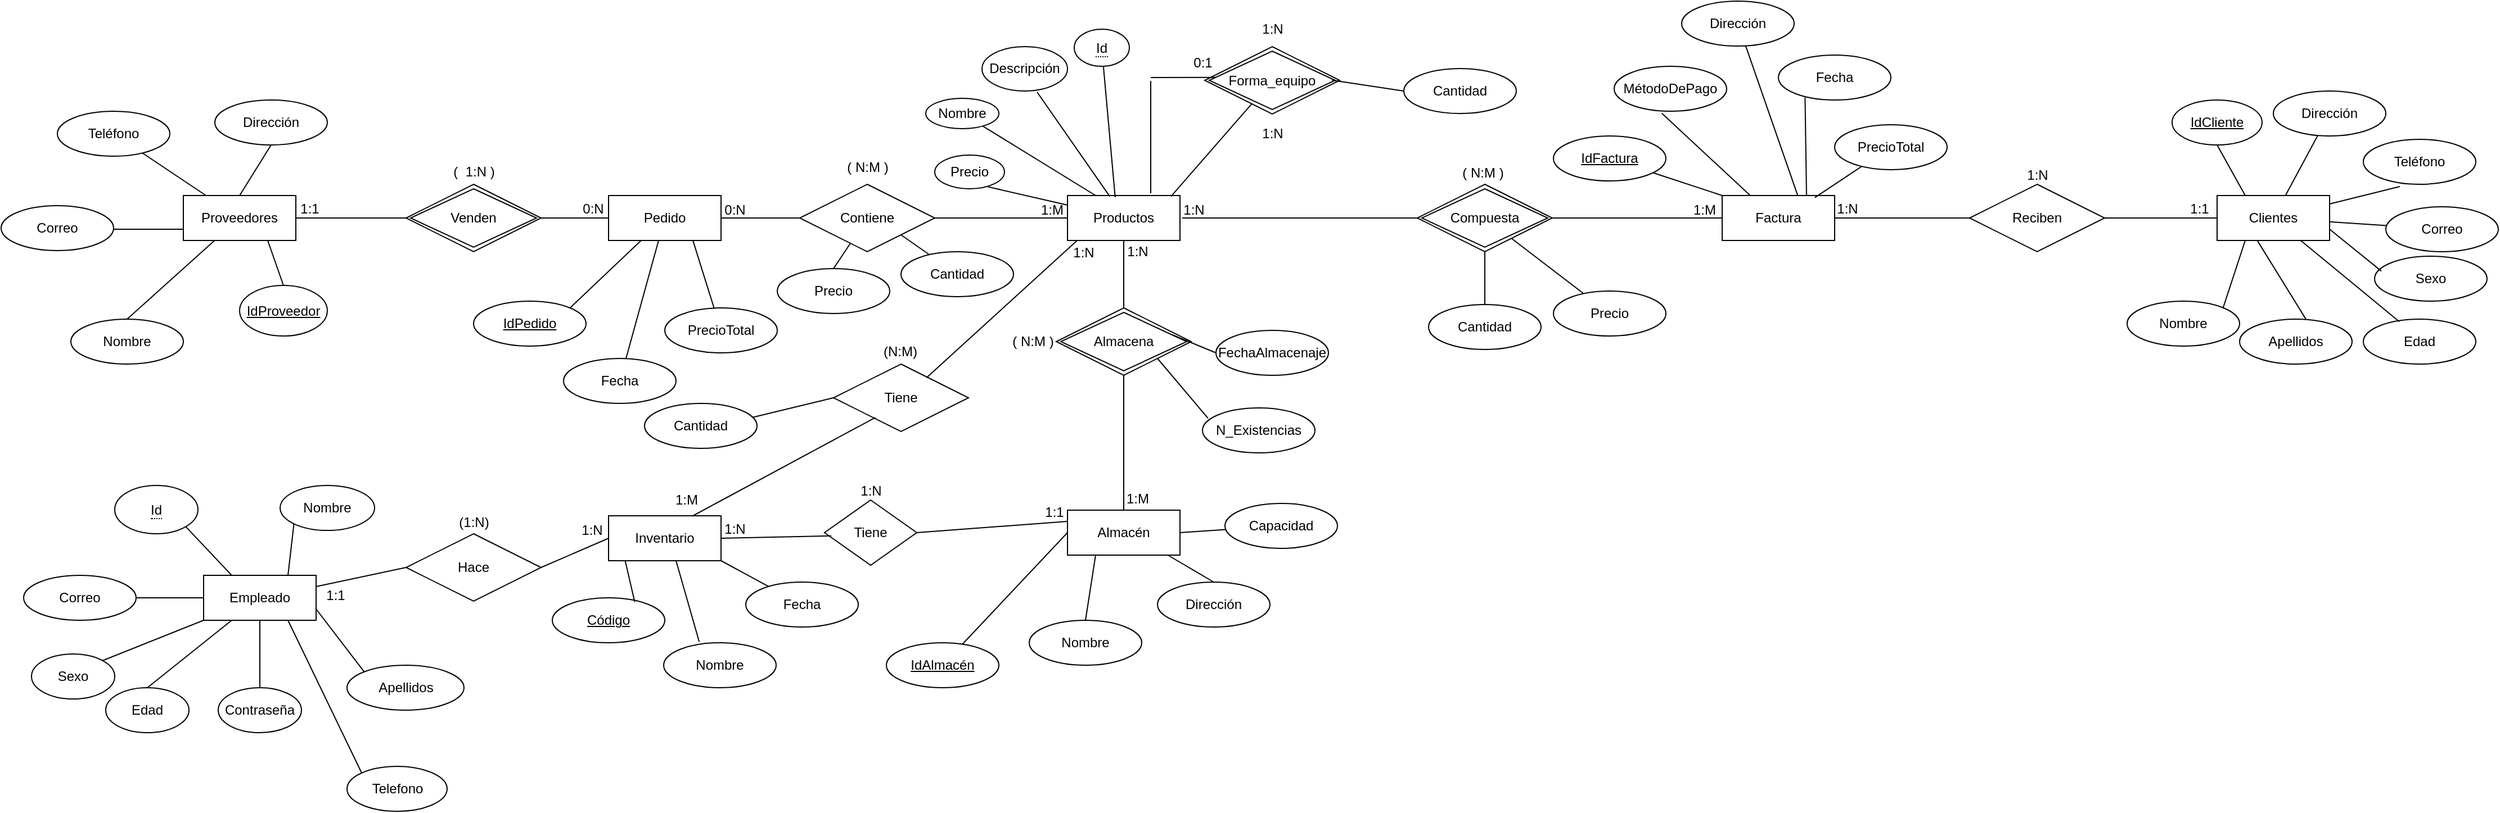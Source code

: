<mxfile version="22.1.18" type="github" pages="2">
  <diagram id="prtHgNgQTEPvFCAcTncT" name="Page-1">
    <mxGraphModel dx="1105" dy="595" grid="1" gridSize="10" guides="1" tooltips="1" connect="1" arrows="1" fold="1" page="1" pageScale="1" pageWidth="2336" pageHeight="1654" math="0" shadow="0">
      <root>
        <mxCell id="0" />
        <mxCell id="1" parent="0" />
        <mxCell id="kZnhnawMWi4XAC5wPra--26" value="Productos" style="whiteSpace=wrap;html=1;align=center;" parent="1" vertex="1">
          <mxGeometry x="1006" y="722" width="100" height="40" as="geometry" />
        </mxCell>
        <mxCell id="kZnhnawMWi4XAC5wPra--27" value="Almacén" style="whiteSpace=wrap;html=1;align=center;" parent="1" vertex="1">
          <mxGeometry x="1006" y="1002" width="100" height="40" as="geometry" />
        </mxCell>
        <mxCell id="kZnhnawMWi4XAC5wPra--28" value="Proveedores" style="whiteSpace=wrap;html=1;align=center;" parent="1" vertex="1">
          <mxGeometry x="220" y="722" width="100" height="40" as="geometry" />
        </mxCell>
        <mxCell id="kZnhnawMWi4XAC5wPra--29" value="Clientes" style="whiteSpace=wrap;html=1;align=center;" parent="1" vertex="1">
          <mxGeometry x="2028" y="722" width="100" height="40" as="geometry" />
        </mxCell>
        <mxCell id="kZnhnawMWi4XAC5wPra--31" value="Compuesta" style="shape=rhombus;double=1;perimeter=rhombusPerimeter;whiteSpace=wrap;html=1;align=center;" parent="1" vertex="1">
          <mxGeometry x="1317" y="712" width="120" height="60" as="geometry" />
        </mxCell>
        <mxCell id="kZnhnawMWi4XAC5wPra--38" value="Almacena" style="shape=rhombus;double=1;perimeter=rhombusPerimeter;whiteSpace=wrap;html=1;align=center;" parent="1" vertex="1">
          <mxGeometry x="996" y="822" width="120" height="60" as="geometry" />
        </mxCell>
        <mxCell id="kZnhnawMWi4XAC5wPra--42" value="IdCliente" style="ellipse;whiteSpace=wrap;html=1;align=center;fontStyle=4;" parent="1" vertex="1">
          <mxGeometry x="1988" y="637" width="80" height="40" as="geometry" />
        </mxCell>
        <mxCell id="kZnhnawMWi4XAC5wPra--51" value="" style="endArrow=none;html=1;rounded=0;exitX=0;exitY=0;exitDx=0;exitDy=0;" parent="1" source="ReBaXxadrnRl6QtkcBOe-49" target="ReBaXxadrnRl6QtkcBOe-75" edge="1">
          <mxGeometry relative="1" as="geometry">
            <mxPoint x="1118" y="792" as="sourcePoint" />
            <mxPoint x="1511.211" y="666.499" as="targetPoint" />
          </mxGeometry>
        </mxCell>
        <mxCell id="6ZXXSL6ap631LBUhDOuz-1" value="IdProveedor" style="ellipse;whiteSpace=wrap;html=1;align=center;fontStyle=4;" parent="1" vertex="1">
          <mxGeometry x="270" y="802" width="78" height="45" as="geometry" />
        </mxCell>
        <mxCell id="6ZXXSL6ap631LBUhDOuz-425" value="" style="endArrow=none;html=1;rounded=0;exitX=0.75;exitY=1;exitDx=0;exitDy=0;entryX=0.5;entryY=0;entryDx=0;entryDy=0;" parent="1" source="kZnhnawMWi4XAC5wPra--28" target="6ZXXSL6ap631LBUhDOuz-1" edge="1">
          <mxGeometry relative="1" as="geometry">
            <mxPoint x="488" y="757" as="sourcePoint" />
            <mxPoint x="648" y="757" as="targetPoint" />
          </mxGeometry>
        </mxCell>
        <mxCell id="6ZXXSL6ap631LBUhDOuz-426" value="Nombre" style="ellipse;whiteSpace=wrap;html=1;align=center;" parent="1" vertex="1">
          <mxGeometry x="120" y="832" width="100" height="40" as="geometry" />
        </mxCell>
        <mxCell id="6ZXXSL6ap631LBUhDOuz-427" value="" style="endArrow=none;html=1;rounded=0;entryX=0.5;entryY=0;entryDx=0;entryDy=0;" parent="1" source="kZnhnawMWi4XAC5wPra--28" target="6ZXXSL6ap631LBUhDOuz-426" edge="1">
          <mxGeometry relative="1" as="geometry">
            <mxPoint x="378" y="757" as="sourcePoint" />
            <mxPoint x="538" y="757" as="targetPoint" />
          </mxGeometry>
        </mxCell>
        <mxCell id="6ZXXSL6ap631LBUhDOuz-428" value="Correo" style="ellipse;whiteSpace=wrap;html=1;align=center;" parent="1" vertex="1">
          <mxGeometry x="58" y="731" width="100" height="40" as="geometry" />
        </mxCell>
        <mxCell id="6ZXXSL6ap631LBUhDOuz-429" value="" style="endArrow=none;html=1;rounded=0;exitX=1;exitY=0.5;exitDx=0;exitDy=0;entryX=0;entryY=0.75;entryDx=0;entryDy=0;" parent="1" target="kZnhnawMWi4XAC5wPra--28" edge="1">
          <mxGeometry relative="1" as="geometry">
            <mxPoint x="158" y="752" as="sourcePoint" />
            <mxPoint x="538" y="757" as="targetPoint" />
          </mxGeometry>
        </mxCell>
        <mxCell id="6ZXXSL6ap631LBUhDOuz-430" value="Teléfono" style="ellipse;whiteSpace=wrap;html=1;align=center;" parent="1" vertex="1">
          <mxGeometry x="108" y="647" width="100" height="40" as="geometry" />
        </mxCell>
        <mxCell id="6ZXXSL6ap631LBUhDOuz-431" value="" style="endArrow=none;html=1;rounded=0;" parent="1" source="6ZXXSL6ap631LBUhDOuz-430" target="kZnhnawMWi4XAC5wPra--28" edge="1">
          <mxGeometry relative="1" as="geometry">
            <mxPoint x="378" y="757" as="sourcePoint" />
            <mxPoint x="538" y="757" as="targetPoint" />
          </mxGeometry>
        </mxCell>
        <mxCell id="6ZXXSL6ap631LBUhDOuz-432" value="Dirección" style="ellipse;whiteSpace=wrap;html=1;align=center;" parent="1" vertex="1">
          <mxGeometry x="248" y="637" width="100" height="40" as="geometry" />
        </mxCell>
        <mxCell id="6ZXXSL6ap631LBUhDOuz-433" value="" style="endArrow=none;html=1;rounded=0;exitX=0.5;exitY=1;exitDx=0;exitDy=0;entryX=0.5;entryY=0;entryDx=0;entryDy=0;" parent="1" source="6ZXXSL6ap631LBUhDOuz-432" target="kZnhnawMWi4XAC5wPra--28" edge="1">
          <mxGeometry relative="1" as="geometry">
            <mxPoint x="378" y="757" as="sourcePoint" />
            <mxPoint x="538" y="757" as="targetPoint" />
          </mxGeometry>
        </mxCell>
        <mxCell id="kZnhnawMWi4XAC5wPra--34" value="Venden" style="shape=rhombus;double=1;perimeter=rhombusPerimeter;whiteSpace=wrap;html=1;align=center;" parent="1" vertex="1">
          <mxGeometry x="418" y="712" width="120" height="60" as="geometry" />
        </mxCell>
        <mxCell id="6ZXXSL6ap631LBUhDOuz-435" value="Fecha" style="ellipse;whiteSpace=wrap;html=1;align=center;" parent="1" vertex="1">
          <mxGeometry x="558" y="867" width="100" height="40" as="geometry" />
        </mxCell>
        <mxCell id="6ZXXSL6ap631LBUhDOuz-436" value="" style="endArrow=none;html=1;rounded=0;" parent="1" source="ReBaXxadrnRl6QtkcBOe-74" target="6ZXXSL6ap631LBUhDOuz-435" edge="1">
          <mxGeometry relative="1" as="geometry">
            <mxPoint x="986" y="866" as="sourcePoint" />
            <mxPoint x="1146" y="866" as="targetPoint" />
          </mxGeometry>
        </mxCell>
        <mxCell id="6ZXXSL6ap631LBUhDOuz-437" value="" style="endArrow=none;html=1;rounded=0;exitX=1;exitY=1;exitDx=0;exitDy=0;" parent="1" source="ReBaXxadrnRl6QtkcBOe-76" target="6ZXXSL6ap631LBUhDOuz-438" edge="1">
          <mxGeometry relative="1" as="geometry">
            <mxPoint x="986" y="866" as="sourcePoint" />
            <mxPoint x="796" y="876" as="targetPoint" />
          </mxGeometry>
        </mxCell>
        <mxCell id="6ZXXSL6ap631LBUhDOuz-438" value="Cantidad" style="ellipse;whiteSpace=wrap;html=1;align=center;" parent="1" vertex="1">
          <mxGeometry x="858" y="772" width="100" height="40" as="geometry" />
        </mxCell>
        <mxCell id="6ZXXSL6ap631LBUhDOuz-439" value="" style="endArrow=none;html=1;rounded=0;entryX=0.5;entryY=0;entryDx=0;entryDy=0;" parent="1" source="ReBaXxadrnRl6QtkcBOe-76" target="6ZXXSL6ap631LBUhDOuz-440" edge="1">
          <mxGeometry relative="1" as="geometry">
            <mxPoint x="986" y="866" as="sourcePoint" />
            <mxPoint x="856" y="806" as="targetPoint" />
          </mxGeometry>
        </mxCell>
        <mxCell id="6ZXXSL6ap631LBUhDOuz-440" value="Precio" style="ellipse;whiteSpace=wrap;html=1;align=center;" parent="1" vertex="1">
          <mxGeometry x="748" y="787" width="100" height="40" as="geometry" />
        </mxCell>
        <mxCell id="6ZXXSL6ap631LBUhDOuz-441" value="" style="endArrow=none;html=1;rounded=0;entryX=0;entryY=0.5;entryDx=0;entryDy=0;" parent="1" source="6ZXXSL6ap631LBUhDOuz-446" target="kZnhnawMWi4XAC5wPra--27" edge="1">
          <mxGeometry relative="1" as="geometry">
            <mxPoint x="956" y="1036" as="sourcePoint" />
            <mxPoint x="926" y="936" as="targetPoint" />
          </mxGeometry>
        </mxCell>
        <mxCell id="6ZXXSL6ap631LBUhDOuz-442" value="" style="endArrow=none;html=1;rounded=0;exitX=0.5;exitY=1;exitDx=0;exitDy=0;" parent="1" source="6ZXXSL6ap631LBUhDOuz-444" target="ReBaXxadrnRl6QtkcBOe-74" edge="1">
          <mxGeometry relative="1" as="geometry">
            <mxPoint x="796" y="646" as="sourcePoint" />
            <mxPoint x="926" y="866" as="targetPoint" />
          </mxGeometry>
        </mxCell>
        <mxCell id="6ZXXSL6ap631LBUhDOuz-444" value="IdPedido" style="ellipse;whiteSpace=wrap;html=1;align=center;fontStyle=4;" parent="1" vertex="1">
          <mxGeometry x="478" y="816" width="100" height="40" as="geometry" />
        </mxCell>
        <mxCell id="6ZXXSL6ap631LBUhDOuz-446" value="IdAlmacén" style="ellipse;whiteSpace=wrap;html=1;align=center;fontStyle=4;" parent="1" vertex="1">
          <mxGeometry x="845" y="1120" width="100" height="40" as="geometry" />
        </mxCell>
        <mxCell id="6ZXXSL6ap631LBUhDOuz-447" value="Nombre" style="ellipse;whiteSpace=wrap;html=1;align=center;" parent="1" vertex="1">
          <mxGeometry x="972" y="1100" width="100" height="40" as="geometry" />
        </mxCell>
        <mxCell id="6ZXXSL6ap631LBUhDOuz-448" value="" style="endArrow=none;html=1;rounded=0;entryX=0.5;entryY=0;entryDx=0;entryDy=0;exitX=0.25;exitY=1;exitDx=0;exitDy=0;" parent="1" source="kZnhnawMWi4XAC5wPra--27" target="6ZXXSL6ap631LBUhDOuz-447" edge="1">
          <mxGeometry relative="1" as="geometry">
            <mxPoint x="766" y="936" as="sourcePoint" />
            <mxPoint x="926" y="936" as="targetPoint" />
          </mxGeometry>
        </mxCell>
        <mxCell id="6ZXXSL6ap631LBUhDOuz-449" value="Dirección" style="ellipse;whiteSpace=wrap;html=1;align=center;" parent="1" vertex="1">
          <mxGeometry x="1086" y="1066" width="100" height="40" as="geometry" />
        </mxCell>
        <mxCell id="6ZXXSL6ap631LBUhDOuz-450" value="" style="endArrow=none;html=1;rounded=0;entryX=0.5;entryY=0;entryDx=0;entryDy=0;exitX=0.892;exitY=1;exitDx=0;exitDy=0;exitPerimeter=0;" parent="1" source="kZnhnawMWi4XAC5wPra--27" target="6ZXXSL6ap631LBUhDOuz-449" edge="1">
          <mxGeometry relative="1" as="geometry">
            <mxPoint x="766" y="936" as="sourcePoint" />
            <mxPoint x="926" y="936" as="targetPoint" />
          </mxGeometry>
        </mxCell>
        <mxCell id="6ZXXSL6ap631LBUhDOuz-451" value="Capacidad" style="ellipse;whiteSpace=wrap;html=1;align=center;" parent="1" vertex="1">
          <mxGeometry x="1146" y="996" width="100" height="40" as="geometry" />
        </mxCell>
        <mxCell id="6ZXXSL6ap631LBUhDOuz-452" value="" style="endArrow=none;html=1;rounded=0;exitX=1;exitY=0.5;exitDx=0;exitDy=0;" parent="1" source="kZnhnawMWi4XAC5wPra--27" target="6ZXXSL6ap631LBUhDOuz-451" edge="1">
          <mxGeometry relative="1" as="geometry">
            <mxPoint x="766" y="936" as="sourcePoint" />
            <mxPoint x="926" y="936" as="targetPoint" />
          </mxGeometry>
        </mxCell>
        <mxCell id="6ZXXSL6ap631LBUhDOuz-453" value="" style="endArrow=none;html=1;rounded=0;entryX=1;entryY=1;entryDx=0;entryDy=0;exitX=0.05;exitY=0.233;exitDx=0;exitDy=0;exitPerimeter=0;" parent="1" source="6ZXXSL6ap631LBUhDOuz-454" target="kZnhnawMWi4XAC5wPra--38" edge="1">
          <mxGeometry relative="1" as="geometry">
            <mxPoint x="1186" y="866" as="sourcePoint" />
            <mxPoint x="926" y="866" as="targetPoint" />
          </mxGeometry>
        </mxCell>
        <mxCell id="6ZXXSL6ap631LBUhDOuz-454" value="N_Existencias" style="ellipse;whiteSpace=wrap;html=1;align=center;" parent="1" vertex="1">
          <mxGeometry x="1126" y="911" width="100" height="40" as="geometry" />
        </mxCell>
        <mxCell id="6ZXXSL6ap631LBUhDOuz-456" value="" style="endArrow=none;html=1;rounded=0;exitX=0.856;exitY=0.396;exitDx=0;exitDy=0;exitPerimeter=0;entryX=0;entryY=0.5;entryDx=0;entryDy=0;" parent="1" source="kZnhnawMWi4XAC5wPra--38" target="6ZXXSL6ap631LBUhDOuz-457" edge="1">
          <mxGeometry relative="1" as="geometry">
            <mxPoint x="766" y="866" as="sourcePoint" />
            <mxPoint x="1138.8" y="829.76" as="targetPoint" />
          </mxGeometry>
        </mxCell>
        <mxCell id="6ZXXSL6ap631LBUhDOuz-457" value="FechaAlmacenaje" style="ellipse;whiteSpace=wrap;html=1;align=center;" parent="1" vertex="1">
          <mxGeometry x="1138" y="842" width="100" height="40" as="geometry" />
        </mxCell>
        <mxCell id="ReBaXxadrnRl6QtkcBOe-1" value="Fecha" style="ellipse;whiteSpace=wrap;html=1;align=center;" parent="1" vertex="1">
          <mxGeometry x="1638" y="597" width="100" height="40" as="geometry" />
        </mxCell>
        <mxCell id="ReBaXxadrnRl6QtkcBOe-2" value="" style="endArrow=none;html=1;rounded=0;entryX=0.237;entryY=0.944;entryDx=0;entryDy=0;entryPerimeter=0;exitX=0.75;exitY=0;exitDx=0;exitDy=0;" parent="1" source="ReBaXxadrnRl6QtkcBOe-49" target="ReBaXxadrnRl6QtkcBOe-1" edge="1">
          <mxGeometry relative="1" as="geometry">
            <mxPoint x="1168" y="806" as="sourcePoint" />
            <mxPoint x="1498" y="949" as="targetPoint" />
          </mxGeometry>
        </mxCell>
        <mxCell id="ReBaXxadrnRl6QtkcBOe-4" value="MétodoDePago" style="ellipse;whiteSpace=wrap;html=1;align=center;" parent="1" vertex="1">
          <mxGeometry x="1492" y="607" width="100" height="40" as="geometry" />
        </mxCell>
        <mxCell id="ReBaXxadrnRl6QtkcBOe-5" value="Cantidad" style="ellipse;whiteSpace=wrap;html=1;align=center;" parent="1" vertex="1">
          <mxGeometry x="1327" y="819" width="100" height="40" as="geometry" />
        </mxCell>
        <mxCell id="ReBaXxadrnRl6QtkcBOe-6" value="" style="endArrow=none;html=1;rounded=0;" parent="1" source="ReBaXxadrnRl6QtkcBOe-5" target="kZnhnawMWi4XAC5wPra--31" edge="1">
          <mxGeometry relative="1" as="geometry">
            <mxPoint x="1168" y="806" as="sourcePoint" />
            <mxPoint x="1328" y="806" as="targetPoint" />
          </mxGeometry>
        </mxCell>
        <mxCell id="ReBaXxadrnRl6QtkcBOe-7" value="Precio" style="ellipse;whiteSpace=wrap;html=1;align=center;" parent="1" vertex="1">
          <mxGeometry x="1438" y="807" width="100" height="40" as="geometry" />
        </mxCell>
        <mxCell id="ReBaXxadrnRl6QtkcBOe-8" value="" style="endArrow=none;html=1;rounded=0;" parent="1" source="kZnhnawMWi4XAC5wPra--31" target="ReBaXxadrnRl6QtkcBOe-7" edge="1">
          <mxGeometry relative="1" as="geometry">
            <mxPoint x="1168" y="806" as="sourcePoint" />
            <mxPoint x="1328" y="806" as="targetPoint" />
          </mxGeometry>
        </mxCell>
        <mxCell id="ReBaXxadrnRl6QtkcBOe-9" value="" style="endArrow=none;html=1;rounded=0;exitX=0.25;exitY=0;exitDx=0;exitDy=0;entryX=0.423;entryY=1.044;entryDx=0;entryDy=0;entryPerimeter=0;" parent="1" source="ReBaXxadrnRl6QtkcBOe-49" target="ReBaXxadrnRl6QtkcBOe-4" edge="1">
          <mxGeometry relative="1" as="geometry">
            <mxPoint x="1168" y="806" as="sourcePoint" />
            <mxPoint x="1608" y="949" as="targetPoint" />
          </mxGeometry>
        </mxCell>
        <mxCell id="ReBaXxadrnRl6QtkcBOe-10" value="Dirección" style="ellipse;whiteSpace=wrap;html=1;align=center;" parent="1" vertex="1">
          <mxGeometry x="1552" y="549" width="100" height="40" as="geometry" />
        </mxCell>
        <mxCell id="ReBaXxadrnRl6QtkcBOe-11" value="" style="endArrow=none;html=1;rounded=0;exitX=0.68;exitY=0.058;exitDx=0;exitDy=0;exitPerimeter=0;" parent="1" source="ReBaXxadrnRl6QtkcBOe-49" target="ReBaXxadrnRl6QtkcBOe-10" edge="1">
          <mxGeometry relative="1" as="geometry">
            <mxPoint x="1168" y="806" as="sourcePoint" />
            <mxPoint x="1328" y="806" as="targetPoint" />
          </mxGeometry>
        </mxCell>
        <mxCell id="ReBaXxadrnRl6QtkcBOe-12" value="" style="endArrow=none;html=1;rounded=0;entryX=0.5;entryY=1;entryDx=0;entryDy=0;exitX=0.25;exitY=0;exitDx=0;exitDy=0;" parent="1" source="kZnhnawMWi4XAC5wPra--29" target="kZnhnawMWi4XAC5wPra--42" edge="1">
          <mxGeometry relative="1" as="geometry">
            <mxPoint x="1478" y="792" as="sourcePoint" />
            <mxPoint x="1638" y="792" as="targetPoint" />
          </mxGeometry>
        </mxCell>
        <mxCell id="ReBaXxadrnRl6QtkcBOe-13" value="Nombre" style="ellipse;whiteSpace=wrap;html=1;align=center;" parent="1" vertex="1">
          <mxGeometry x="1948" y="816" width="100" height="40" as="geometry" />
        </mxCell>
        <mxCell id="ReBaXxadrnRl6QtkcBOe-14" value="Apellidos" style="ellipse;whiteSpace=wrap;html=1;align=center;" parent="1" vertex="1">
          <mxGeometry x="2048" y="832" width="100" height="40" as="geometry" />
        </mxCell>
        <mxCell id="ReBaXxadrnRl6QtkcBOe-15" value="Correo" style="ellipse;whiteSpace=wrap;html=1;align=center;" parent="1" vertex="1">
          <mxGeometry x="2178" y="732" width="100" height="40" as="geometry" />
        </mxCell>
        <mxCell id="ReBaXxadrnRl6QtkcBOe-16" value="Teléfono" style="ellipse;whiteSpace=wrap;html=1;align=center;" parent="1" vertex="1">
          <mxGeometry x="2158" y="672" width="100" height="40" as="geometry" />
        </mxCell>
        <mxCell id="ReBaXxadrnRl6QtkcBOe-17" value="Dirección" style="ellipse;whiteSpace=wrap;html=1;align=center;" parent="1" vertex="1">
          <mxGeometry x="2078" y="629" width="100" height="40" as="geometry" />
        </mxCell>
        <mxCell id="ReBaXxadrnRl6QtkcBOe-18" value="Sexo" style="ellipse;whiteSpace=wrap;html=1;align=center;" parent="1" vertex="1">
          <mxGeometry x="2168" y="776" width="100" height="40" as="geometry" />
        </mxCell>
        <mxCell id="ReBaXxadrnRl6QtkcBOe-19" value="Edad" style="ellipse;whiteSpace=wrap;html=1;align=center;" parent="1" vertex="1">
          <mxGeometry x="2158" y="832" width="100" height="40" as="geometry" />
        </mxCell>
        <mxCell id="ReBaXxadrnRl6QtkcBOe-20" value="" style="endArrow=none;html=1;rounded=0;entryX=0.25;entryY=1;entryDx=0;entryDy=0;exitX=1;exitY=0;exitDx=0;exitDy=0;" parent="1" source="ReBaXxadrnRl6QtkcBOe-13" target="kZnhnawMWi4XAC5wPra--29" edge="1">
          <mxGeometry relative="1" as="geometry">
            <mxPoint x="1818" y="792" as="sourcePoint" />
            <mxPoint x="1978" y="792" as="targetPoint" />
          </mxGeometry>
        </mxCell>
        <mxCell id="ReBaXxadrnRl6QtkcBOe-21" value="" style="endArrow=none;html=1;rounded=0;entryX=0.356;entryY=0.995;entryDx=0;entryDy=0;entryPerimeter=0;exitX=0.588;exitY=-0.005;exitDx=0;exitDy=0;exitPerimeter=0;" parent="1" source="ReBaXxadrnRl6QtkcBOe-14" target="kZnhnawMWi4XAC5wPra--29" edge="1">
          <mxGeometry relative="1" as="geometry">
            <mxPoint x="2038" y="802" as="sourcePoint" />
            <mxPoint x="1978" y="792" as="targetPoint" />
          </mxGeometry>
        </mxCell>
        <mxCell id="ReBaXxadrnRl6QtkcBOe-23" value="" style="endArrow=none;html=1;rounded=0;exitX=0.32;exitY=0.055;exitDx=0;exitDy=0;exitPerimeter=0;" parent="1" source="ReBaXxadrnRl6QtkcBOe-19" target="kZnhnawMWi4XAC5wPra--29" edge="1">
          <mxGeometry relative="1" as="geometry">
            <mxPoint x="1818" y="792" as="sourcePoint" />
            <mxPoint x="1978" y="792" as="targetPoint" />
          </mxGeometry>
        </mxCell>
        <mxCell id="ReBaXxadrnRl6QtkcBOe-24" value="" style="endArrow=none;html=1;rounded=0;entryX=0.06;entryY=0.33;entryDx=0;entryDy=0;entryPerimeter=0;exitX=1;exitY=0.75;exitDx=0;exitDy=0;" parent="1" source="kZnhnawMWi4XAC5wPra--29" target="ReBaXxadrnRl6QtkcBOe-18" edge="1">
          <mxGeometry relative="1" as="geometry">
            <mxPoint x="1818" y="792" as="sourcePoint" />
            <mxPoint x="1978" y="792" as="targetPoint" />
          </mxGeometry>
        </mxCell>
        <mxCell id="ReBaXxadrnRl6QtkcBOe-25" value="" style="endArrow=none;html=1;rounded=0;" parent="1" source="kZnhnawMWi4XAC5wPra--29" target="ReBaXxadrnRl6QtkcBOe-15" edge="1">
          <mxGeometry relative="1" as="geometry">
            <mxPoint x="1818" y="792" as="sourcePoint" />
            <mxPoint x="1978" y="792" as="targetPoint" />
          </mxGeometry>
        </mxCell>
        <mxCell id="ReBaXxadrnRl6QtkcBOe-26" value="" style="endArrow=none;html=1;rounded=0;" parent="1" source="kZnhnawMWi4XAC5wPra--29" target="ReBaXxadrnRl6QtkcBOe-17" edge="1">
          <mxGeometry relative="1" as="geometry">
            <mxPoint x="1818" y="792" as="sourcePoint" />
            <mxPoint x="1978" y="792" as="targetPoint" />
          </mxGeometry>
        </mxCell>
        <mxCell id="ReBaXxadrnRl6QtkcBOe-27" value="" style="endArrow=none;html=1;rounded=0;entryX=0.324;entryY=1.05;entryDx=0;entryDy=0;entryPerimeter=0;" parent="1" source="kZnhnawMWi4XAC5wPra--29" target="ReBaXxadrnRl6QtkcBOe-16" edge="1">
          <mxGeometry relative="1" as="geometry">
            <mxPoint x="1818" y="792" as="sourcePoint" />
            <mxPoint x="1978" y="792" as="targetPoint" />
          </mxGeometry>
        </mxCell>
        <mxCell id="ReBaXxadrnRl6QtkcBOe-47" value="1:M" style="text;html=1;align=center;verticalAlign=middle;resizable=0;points=[];autosize=1;strokeColor=none;fillColor=none;" parent="1" vertex="1">
          <mxGeometry x="972" y="720" width="40" height="30" as="geometry" />
        </mxCell>
        <mxCell id="ReBaXxadrnRl6QtkcBOe-49" value="Factura" style="whiteSpace=wrap;html=1;align=center;" parent="1" vertex="1">
          <mxGeometry x="1588" y="722" width="100" height="40" as="geometry" />
        </mxCell>
        <mxCell id="ReBaXxadrnRl6QtkcBOe-50" value="Reciben" style="shape=rhombus;perimeter=rhombusPerimeter;whiteSpace=wrap;html=1;align=center;" parent="1" vertex="1">
          <mxGeometry x="1808" y="712" width="120" height="60" as="geometry" />
        </mxCell>
        <mxCell id="ReBaXxadrnRl6QtkcBOe-53" value="" style="endArrow=none;html=1;rounded=0;entryX=0;entryY=0.5;entryDx=0;entryDy=0;exitX=1;exitY=0.5;exitDx=0;exitDy=0;" parent="1" source="kZnhnawMWi4XAC5wPra--28" target="kZnhnawMWi4XAC5wPra--34" edge="1">
          <mxGeometry relative="1" as="geometry">
            <mxPoint x="548" y="746" as="sourcePoint" />
            <mxPoint x="728" y="746" as="targetPoint" />
          </mxGeometry>
        </mxCell>
        <mxCell id="ReBaXxadrnRl6QtkcBOe-54" value="1:1" style="text;html=1;align=center;verticalAlign=middle;resizable=0;points=[];autosize=1;strokeColor=none;fillColor=none;" parent="1" vertex="1">
          <mxGeometry x="312" y="719" width="40" height="30" as="geometry" />
        </mxCell>
        <mxCell id="ReBaXxadrnRl6QtkcBOe-55" value="" style="endArrow=none;html=1;rounded=0;entryX=0;entryY=0.5;entryDx=0;entryDy=0;" parent="1" target="kZnhnawMWi4XAC5wPra--26" edge="1">
          <mxGeometry relative="1" as="geometry">
            <mxPoint x="888" y="742" as="sourcePoint" />
            <mxPoint x="978" y="769" as="targetPoint" />
          </mxGeometry>
        </mxCell>
        <mxCell id="ReBaXxadrnRl6QtkcBOe-57" value="" style="endArrow=none;html=1;rounded=0;entryX=0;entryY=0.5;entryDx=0;entryDy=0;" parent="1" target="kZnhnawMWi4XAC5wPra--31" edge="1">
          <mxGeometry relative="1" as="geometry">
            <mxPoint x="1108" y="742" as="sourcePoint" />
            <mxPoint x="1178" y="739" as="targetPoint" />
          </mxGeometry>
        </mxCell>
        <mxCell id="ReBaXxadrnRl6QtkcBOe-58" value="1:N" style="text;html=1;align=center;verticalAlign=middle;resizable=0;points=[];autosize=1;strokeColor=none;fillColor=none;" parent="1" vertex="1">
          <mxGeometry x="1098" y="720" width="40" height="30" as="geometry" />
        </mxCell>
        <mxCell id="ReBaXxadrnRl6QtkcBOe-59" value="" style="endArrow=none;html=1;rounded=0;exitX=0.5;exitY=1;exitDx=0;exitDy=0;entryX=0.5;entryY=0;entryDx=0;entryDy=0;" parent="1" source="kZnhnawMWi4XAC5wPra--26" target="kZnhnawMWi4XAC5wPra--38" edge="1">
          <mxGeometry relative="1" as="geometry">
            <mxPoint x="1278" y="939" as="sourcePoint" />
            <mxPoint x="1438" y="939" as="targetPoint" />
          </mxGeometry>
        </mxCell>
        <mxCell id="ReBaXxadrnRl6QtkcBOe-60" value="1:N" style="text;html=1;align=center;verticalAlign=middle;resizable=0;points=[];autosize=1;strokeColor=none;fillColor=none;" parent="1" vertex="1">
          <mxGeometry x="1048" y="757" width="40" height="30" as="geometry" />
        </mxCell>
        <mxCell id="ReBaXxadrnRl6QtkcBOe-61" value="" style="endArrow=none;html=1;rounded=0;exitX=0.5;exitY=1;exitDx=0;exitDy=0;entryX=0.5;entryY=0;entryDx=0;entryDy=0;" parent="1" source="kZnhnawMWi4XAC5wPra--38" target="kZnhnawMWi4XAC5wPra--27" edge="1">
          <mxGeometry relative="1" as="geometry">
            <mxPoint x="1268" y="939" as="sourcePoint" />
            <mxPoint x="1428" y="939" as="targetPoint" />
          </mxGeometry>
        </mxCell>
        <mxCell id="ReBaXxadrnRl6QtkcBOe-62" value="1:M" style="text;html=1;align=center;verticalAlign=middle;resizable=0;points=[];autosize=1;strokeColor=none;fillColor=none;" parent="1" vertex="1">
          <mxGeometry x="1048" y="977" width="40" height="30" as="geometry" />
        </mxCell>
        <mxCell id="ReBaXxadrnRl6QtkcBOe-63" value="( N:M )" style="text;html=1;align=center;verticalAlign=middle;resizable=0;points=[];autosize=1;strokeColor=none;fillColor=none;" parent="1" vertex="1">
          <mxGeometry x="945" y="837" width="60" height="30" as="geometry" />
        </mxCell>
        <mxCell id="ReBaXxadrnRl6QtkcBOe-65" value="" style="endArrow=none;html=1;rounded=0;exitX=1;exitY=0.5;exitDx=0;exitDy=0;entryX=0;entryY=0.5;entryDx=0;entryDy=0;" parent="1" source="kZnhnawMWi4XAC5wPra--31" target="ReBaXxadrnRl6QtkcBOe-49" edge="1">
          <mxGeometry relative="1" as="geometry">
            <mxPoint x="1518" y="789" as="sourcePoint" />
            <mxPoint x="1678" y="789" as="targetPoint" />
          </mxGeometry>
        </mxCell>
        <mxCell id="ReBaXxadrnRl6QtkcBOe-66" value="" style="endArrow=none;html=1;rounded=0;entryX=0;entryY=0.5;entryDx=0;entryDy=0;" parent="1" source="ReBaXxadrnRl6QtkcBOe-49" target="ReBaXxadrnRl6QtkcBOe-50" edge="1">
          <mxGeometry relative="1" as="geometry">
            <mxPoint x="1518" y="789" as="sourcePoint" />
            <mxPoint x="1678" y="789" as="targetPoint" />
          </mxGeometry>
        </mxCell>
        <mxCell id="ReBaXxadrnRl6QtkcBOe-67" value="" style="endArrow=none;html=1;rounded=0;entryX=0;entryY=0.5;entryDx=0;entryDy=0;" parent="1" source="ReBaXxadrnRl6QtkcBOe-50" target="kZnhnawMWi4XAC5wPra--29" edge="1">
          <mxGeometry relative="1" as="geometry">
            <mxPoint x="1518" y="789" as="sourcePoint" />
            <mxPoint x="1678" y="789" as="targetPoint" />
          </mxGeometry>
        </mxCell>
        <mxCell id="ReBaXxadrnRl6QtkcBOe-68" value="1:M" style="text;html=1;align=center;verticalAlign=middle;resizable=0;points=[];autosize=1;strokeColor=none;fillColor=none;" parent="1" vertex="1">
          <mxGeometry x="1552" y="720" width="40" height="30" as="geometry" />
        </mxCell>
        <mxCell id="ReBaXxadrnRl6QtkcBOe-69" value="1:N" style="text;html=1;align=center;verticalAlign=middle;resizable=0;points=[];autosize=1;strokeColor=none;fillColor=none;" parent="1" vertex="1">
          <mxGeometry x="1679" y="719" width="40" height="30" as="geometry" />
        </mxCell>
        <mxCell id="ReBaXxadrnRl6QtkcBOe-70" value="1:1" style="text;html=1;align=center;verticalAlign=middle;resizable=0;points=[];autosize=1;strokeColor=none;fillColor=none;" parent="1" vertex="1">
          <mxGeometry x="1992" y="719" width="40" height="30" as="geometry" />
        </mxCell>
        <mxCell id="ReBaXxadrnRl6QtkcBOe-72" value="( N:M )" style="text;html=1;align=center;verticalAlign=middle;resizable=0;points=[];autosize=1;strokeColor=none;fillColor=none;" parent="1" vertex="1">
          <mxGeometry x="1345" y="687" width="60" height="30" as="geometry" />
        </mxCell>
        <mxCell id="ReBaXxadrnRl6QtkcBOe-73" value="1:N" style="text;html=1;align=center;verticalAlign=middle;resizable=0;points=[];autosize=1;strokeColor=none;fillColor=none;" parent="1" vertex="1">
          <mxGeometry x="1848" y="689" width="40" height="30" as="geometry" />
        </mxCell>
        <mxCell id="ReBaXxadrnRl6QtkcBOe-74" value="Pedido" style="whiteSpace=wrap;html=1;align=center;" parent="1" vertex="1">
          <mxGeometry x="598" y="722" width="100" height="40" as="geometry" />
        </mxCell>
        <mxCell id="ReBaXxadrnRl6QtkcBOe-75" value="IdFactura" style="ellipse;whiteSpace=wrap;html=1;align=center;fontStyle=4;" parent="1" vertex="1">
          <mxGeometry x="1438" y="669" width="100" height="40" as="geometry" />
        </mxCell>
        <mxCell id="ReBaXxadrnRl6QtkcBOe-76" value="Contiene" style="shape=rhombus;perimeter=rhombusPerimeter;whiteSpace=wrap;html=1;align=center;" parent="1" vertex="1">
          <mxGeometry x="768" y="712" width="120" height="60" as="geometry" />
        </mxCell>
        <mxCell id="ReBaXxadrnRl6QtkcBOe-77" value="" style="endArrow=none;html=1;rounded=0;entryX=0;entryY=0.5;entryDx=0;entryDy=0;exitX=1;exitY=0.5;exitDx=0;exitDy=0;" parent="1" source="kZnhnawMWi4XAC5wPra--34" target="ReBaXxadrnRl6QtkcBOe-74" edge="1">
          <mxGeometry relative="1" as="geometry">
            <mxPoint x="548" y="849" as="sourcePoint" />
            <mxPoint x="708" y="849" as="targetPoint" />
          </mxGeometry>
        </mxCell>
        <mxCell id="ReBaXxadrnRl6QtkcBOe-78" value="PrecioTotal" style="ellipse;whiteSpace=wrap;html=1;align=center;" parent="1" vertex="1">
          <mxGeometry x="648" y="822" width="100" height="40" as="geometry" />
        </mxCell>
        <mxCell id="ReBaXxadrnRl6QtkcBOe-79" value="" style="endArrow=none;html=1;rounded=0;entryX=0.75;entryY=1;entryDx=0;entryDy=0;" parent="1" source="ReBaXxadrnRl6QtkcBOe-78" target="ReBaXxadrnRl6QtkcBOe-74" edge="1">
          <mxGeometry relative="1" as="geometry">
            <mxPoint x="548" y="849" as="sourcePoint" />
            <mxPoint x="708" y="849" as="targetPoint" />
          </mxGeometry>
        </mxCell>
        <mxCell id="ReBaXxadrnRl6QtkcBOe-80" value="" style="endArrow=none;html=1;rounded=0;entryX=0;entryY=0.5;entryDx=0;entryDy=0;exitX=1;exitY=0.5;exitDx=0;exitDy=0;" parent="1" source="ReBaXxadrnRl6QtkcBOe-74" target="ReBaXxadrnRl6QtkcBOe-76" edge="1">
          <mxGeometry relative="1" as="geometry">
            <mxPoint x="548" y="849" as="sourcePoint" />
            <mxPoint x="708" y="849" as="targetPoint" />
          </mxGeometry>
        </mxCell>
        <mxCell id="ReBaXxadrnRl6QtkcBOe-81" value="0:N" style="text;html=1;align=center;verticalAlign=middle;resizable=0;points=[];autosize=1;strokeColor=none;fillColor=none;" parent="1" vertex="1">
          <mxGeometry x="564" y="719" width="40" height="30" as="geometry" />
        </mxCell>
        <mxCell id="ReBaXxadrnRl6QtkcBOe-82" value="(&amp;nbsp; 1:N )" style="text;html=1;align=center;verticalAlign=middle;resizable=0;points=[];autosize=1;strokeColor=none;fillColor=none;" parent="1" vertex="1">
          <mxGeometry x="448" y="686" width="60" height="30" as="geometry" />
        </mxCell>
        <mxCell id="ReBaXxadrnRl6QtkcBOe-83" value="0:N" style="text;html=1;align=center;verticalAlign=middle;resizable=0;points=[];autosize=1;strokeColor=none;fillColor=none;" parent="1" vertex="1">
          <mxGeometry x="690" y="720" width="40" height="30" as="geometry" />
        </mxCell>
        <mxCell id="ReBaXxadrnRl6QtkcBOe-84" value="( N:M )" style="text;html=1;align=center;verticalAlign=middle;resizable=0;points=[];autosize=1;strokeColor=none;fillColor=none;" parent="1" vertex="1">
          <mxGeometry x="798" y="682" width="60" height="30" as="geometry" />
        </mxCell>
        <mxCell id="ReBaXxadrnRl6QtkcBOe-85" value="PrecioTotal" style="ellipse;whiteSpace=wrap;html=1;align=center;" parent="1" vertex="1">
          <mxGeometry x="1688" y="659" width="100" height="40" as="geometry" />
        </mxCell>
        <mxCell id="ReBaXxadrnRl6QtkcBOe-86" value="" style="endArrow=none;html=1;rounded=0;exitX=0.824;exitY=0.045;exitDx=0;exitDy=0;exitPerimeter=0;" parent="1" source="ReBaXxadrnRl6QtkcBOe-49" target="ReBaXxadrnRl6QtkcBOe-85" edge="1">
          <mxGeometry relative="1" as="geometry">
            <mxPoint x="1308" y="849" as="sourcePoint" />
            <mxPoint x="1468" y="849" as="targetPoint" />
          </mxGeometry>
        </mxCell>
        <mxCell id="w4GzqrMALmcnWucJ21Sk-3" value="Forma_equipo" style="shape=rhombus;double=1;perimeter=rhombusPerimeter;whiteSpace=wrap;html=1;align=center;" parent="1" vertex="1">
          <mxGeometry x="1128" y="589.5" width="120" height="60" as="geometry" />
        </mxCell>
        <mxCell id="w4GzqrMALmcnWucJ21Sk-4" value="" style="endArrow=none;html=1;rounded=0;entryX=0.077;entryY=0.457;entryDx=0;entryDy=0;entryPerimeter=0;" parent="1" target="w4GzqrMALmcnWucJ21Sk-3" edge="1">
          <mxGeometry relative="1" as="geometry">
            <mxPoint x="1080" y="617" as="sourcePoint" />
            <mxPoint x="1193.4" y="605.98" as="targetPoint" />
          </mxGeometry>
        </mxCell>
        <mxCell id="w4GzqrMALmcnWucJ21Sk-6" value="0:1" style="text;html=1;align=center;verticalAlign=middle;resizable=0;points=[];autosize=1;strokeColor=none;fillColor=none;" parent="1" vertex="1">
          <mxGeometry x="1106" y="589" width="40" height="30" as="geometry" />
        </mxCell>
        <mxCell id="w4GzqrMALmcnWucJ21Sk-7" value="1:N" style="text;html=1;align=center;verticalAlign=middle;resizable=0;points=[];autosize=1;strokeColor=none;fillColor=none;" parent="1" vertex="1">
          <mxGeometry x="1168" y="652" width="40" height="30" as="geometry" />
        </mxCell>
        <mxCell id="w4GzqrMALmcnWucJ21Sk-8" value="1:N" style="text;html=1;align=center;verticalAlign=middle;resizable=0;points=[];autosize=1;strokeColor=none;fillColor=none;" parent="1" vertex="1">
          <mxGeometry x="1168" y="559" width="40" height="30" as="geometry" />
        </mxCell>
        <mxCell id="w4GzqrMALmcnWucJ21Sk-9" value="" style="endArrow=none;html=1;rounded=0;" parent="1" edge="1">
          <mxGeometry relative="1" as="geometry">
            <mxPoint x="1080" y="720" as="sourcePoint" />
            <mxPoint x="1080" y="620" as="targetPoint" />
          </mxGeometry>
        </mxCell>
        <mxCell id="w4GzqrMALmcnWucJ21Sk-17" value="" style="endArrow=none;html=1;rounded=0;entryX=0.424;entryY=0.04;entryDx=0;entryDy=0;entryPerimeter=0;" parent="1" source="w4GzqrMALmcnWucJ21Sk-18" target="kZnhnawMWi4XAC5wPra--26" edge="1">
          <mxGeometry relative="1" as="geometry">
            <mxPoint x="1100" y="680" as="sourcePoint" />
            <mxPoint x="1020" y="810" as="targetPoint" />
          </mxGeometry>
        </mxCell>
        <mxCell id="w4GzqrMALmcnWucJ21Sk-18" value="&lt;span style=&quot;border-bottom: 1px dotted&quot;&gt;Id&lt;/span&gt;" style="ellipse;whiteSpace=wrap;html=1;align=center;" parent="1" vertex="1">
          <mxGeometry x="1012" y="574" width="49" height="33" as="geometry" />
        </mxCell>
        <mxCell id="w4GzqrMALmcnWucJ21Sk-19" value="" style="endArrow=none;html=1;rounded=0;entryX=0.25;entryY=0;entryDx=0;entryDy=0;" parent="1" source="w4GzqrMALmcnWucJ21Sk-20" target="kZnhnawMWi4XAC5wPra--26" edge="1">
          <mxGeometry relative="1" as="geometry">
            <mxPoint x="1010" y="670" as="sourcePoint" />
            <mxPoint x="1020" y="810" as="targetPoint" />
          </mxGeometry>
        </mxCell>
        <mxCell id="w4GzqrMALmcnWucJ21Sk-20" value="Nombre" style="ellipse;whiteSpace=wrap;html=1;align=center;" parent="1" vertex="1">
          <mxGeometry x="880" y="635.5" width="65" height="27" as="geometry" />
        </mxCell>
        <mxCell id="w4GzqrMALmcnWucJ21Sk-21" value="" style="endArrow=none;html=1;rounded=0;exitX=0.76;exitY=0.94;exitDx=0;exitDy=0;exitPerimeter=0;" parent="1" source="w4GzqrMALmcnWucJ21Sk-22" target="kZnhnawMWi4XAC5wPra--26" edge="1">
          <mxGeometry relative="1" as="geometry">
            <mxPoint x="940" y="690" as="sourcePoint" />
            <mxPoint x="1020" y="810" as="targetPoint" />
            <Array as="points" />
          </mxGeometry>
        </mxCell>
        <mxCell id="w4GzqrMALmcnWucJ21Sk-22" value="Precio" style="ellipse;whiteSpace=wrap;html=1;align=center;" parent="1" vertex="1">
          <mxGeometry x="888" y="686" width="62" height="30" as="geometry" />
        </mxCell>
        <mxCell id="w4GzqrMALmcnWucJ21Sk-23" value="" style="endArrow=none;html=1;rounded=0;entryX=0.92;entryY=0.02;entryDx=0;entryDy=0;entryPerimeter=0;" parent="1" source="w4GzqrMALmcnWucJ21Sk-3" target="kZnhnawMWi4XAC5wPra--26" edge="1">
          <mxGeometry relative="1" as="geometry">
            <mxPoint x="1160" y="680" as="sourcePoint" />
            <mxPoint x="1020" y="810" as="targetPoint" />
            <Array as="points" />
          </mxGeometry>
        </mxCell>
        <mxCell id="w4GzqrMALmcnWucJ21Sk-24" value="Descripción" style="ellipse;whiteSpace=wrap;html=1;align=center;" parent="1" vertex="1">
          <mxGeometry x="930" y="589.5" width="76" height="39.5" as="geometry" />
        </mxCell>
        <mxCell id="ESSHT5XHsPKA4tK44Laa-1" value="" style="endArrow=none;html=1;rounded=0;entryX=0.376;entryY=0.02;entryDx=0;entryDy=0;entryPerimeter=0;exitX=0.645;exitY=1.025;exitDx=0;exitDy=0;exitPerimeter=0;" parent="1" source="w4GzqrMALmcnWucJ21Sk-24" target="kZnhnawMWi4XAC5wPra--26" edge="1">
          <mxGeometry relative="1" as="geometry">
            <mxPoint x="810" y="700" as="sourcePoint" />
            <mxPoint x="970" y="700" as="targetPoint" />
          </mxGeometry>
        </mxCell>
        <mxCell id="ESSHT5XHsPKA4tK44Laa-2" value="Cantidad" style="ellipse;whiteSpace=wrap;html=1;align=center;" parent="1" vertex="1">
          <mxGeometry x="1305" y="609" width="100" height="40" as="geometry" />
        </mxCell>
        <mxCell id="ESSHT5XHsPKA4tK44Laa-3" value="" style="endArrow=none;html=1;rounded=0;entryX=0;entryY=0.5;entryDx=0;entryDy=0;exitX=0.943;exitY=0.497;exitDx=0;exitDy=0;exitPerimeter=0;" parent="1" source="w4GzqrMALmcnWucJ21Sk-3" target="ESSHT5XHsPKA4tK44Laa-2" edge="1">
          <mxGeometry relative="1" as="geometry">
            <mxPoint x="810" y="700" as="sourcePoint" />
            <mxPoint x="970" y="700" as="targetPoint" />
          </mxGeometry>
        </mxCell>
        <mxCell id="950NoyvzspslQvyHoagh-1" value="Empleado" style="whiteSpace=wrap;html=1;align=center;" parent="1" vertex="1">
          <mxGeometry x="238" y="1060" width="100" height="40" as="geometry" />
        </mxCell>
        <mxCell id="950NoyvzspslQvyHoagh-2" value="&lt;span style=&quot;border-bottom: 1px dotted&quot;&gt;Id&lt;/span&gt;" style="ellipse;whiteSpace=wrap;html=1;align=center;" parent="1" vertex="1">
          <mxGeometry x="159" y="980" width="74" height="43" as="geometry" />
        </mxCell>
        <mxCell id="950NoyvzspslQvyHoagh-3" value="Nombre" style="ellipse;whiteSpace=wrap;html=1;align=center;" parent="1" vertex="1">
          <mxGeometry x="306" y="980" width="84" height="40" as="geometry" />
        </mxCell>
        <mxCell id="950NoyvzspslQvyHoagh-4" value="Correo" style="ellipse;whiteSpace=wrap;html=1;align=center;" parent="1" vertex="1">
          <mxGeometry x="78" y="1060" width="100" height="40" as="geometry" />
        </mxCell>
        <mxCell id="950NoyvzspslQvyHoagh-5" value="Apellidos" style="ellipse;whiteSpace=wrap;html=1;align=center;" parent="1" vertex="1">
          <mxGeometry x="365.5" y="1140" width="104" height="40" as="geometry" />
        </mxCell>
        <mxCell id="950NoyvzspslQvyHoagh-6" value="Sexo" style="ellipse;whiteSpace=wrap;html=1;align=center;" parent="1" vertex="1">
          <mxGeometry x="85" y="1130" width="74" height="40" as="geometry" />
        </mxCell>
        <mxCell id="950NoyvzspslQvyHoagh-7" value="Telefono" style="ellipse;whiteSpace=wrap;html=1;align=center;" parent="1" vertex="1">
          <mxGeometry x="365.5" y="1230" width="89" height="40" as="geometry" />
        </mxCell>
        <mxCell id="950NoyvzspslQvyHoagh-10" value="Contraseña" style="ellipse;whiteSpace=wrap;html=1;align=center;" parent="1" vertex="1">
          <mxGeometry x="251" y="1160" width="74" height="40" as="geometry" />
        </mxCell>
        <mxCell id="950NoyvzspslQvyHoagh-13" value="" style="endArrow=none;html=1;rounded=0;exitX=1;exitY=1;exitDx=0;exitDy=0;entryX=0.25;entryY=0;entryDx=0;entryDy=0;" parent="1" source="950NoyvzspslQvyHoagh-2" target="950NoyvzspslQvyHoagh-1" edge="1">
          <mxGeometry width="50" height="50" relative="1" as="geometry">
            <mxPoint x="662" y="1120" as="sourcePoint" />
            <mxPoint x="712" y="1070" as="targetPoint" />
          </mxGeometry>
        </mxCell>
        <mxCell id="950NoyvzspslQvyHoagh-14" value="" style="endArrow=none;html=1;rounded=0;exitX=0;exitY=1;exitDx=0;exitDy=0;entryX=0.75;entryY=0;entryDx=0;entryDy=0;" parent="1" source="950NoyvzspslQvyHoagh-3" target="950NoyvzspslQvyHoagh-1" edge="1">
          <mxGeometry width="50" height="50" relative="1" as="geometry">
            <mxPoint x="233" y="1026" as="sourcePoint" />
            <mxPoint x="273" y="1070" as="targetPoint" />
          </mxGeometry>
        </mxCell>
        <mxCell id="950NoyvzspslQvyHoagh-15" value="" style="endArrow=none;html=1;rounded=0;exitX=0;exitY=0;exitDx=0;exitDy=0;entryX=1;entryY=0.75;entryDx=0;entryDy=0;" parent="1" source="950NoyvzspslQvyHoagh-5" target="950NoyvzspslQvyHoagh-1" edge="1">
          <mxGeometry width="50" height="50" relative="1" as="geometry">
            <mxPoint x="328" y="1024" as="sourcePoint" />
            <mxPoint x="323" y="1070" as="targetPoint" />
          </mxGeometry>
        </mxCell>
        <mxCell id="950NoyvzspslQvyHoagh-16" value="" style="endArrow=none;html=1;rounded=0;exitX=0;exitY=0;exitDx=0;exitDy=0;entryX=0.75;entryY=1;entryDx=0;entryDy=0;" parent="1" source="950NoyvzspslQvyHoagh-7" target="950NoyvzspslQvyHoagh-1" edge="1">
          <mxGeometry width="50" height="50" relative="1" as="geometry">
            <mxPoint x="383" y="1094" as="sourcePoint" />
            <mxPoint x="348" y="1100" as="targetPoint" />
          </mxGeometry>
        </mxCell>
        <mxCell id="950NoyvzspslQvyHoagh-17" value="" style="endArrow=none;html=1;rounded=0;exitX=0.5;exitY=0;exitDx=0;exitDy=0;entryX=0.5;entryY=1;entryDx=0;entryDy=0;" parent="1" source="950NoyvzspslQvyHoagh-10" target="950NoyvzspslQvyHoagh-1" edge="1">
          <mxGeometry width="50" height="50" relative="1" as="geometry">
            <mxPoint x="396" y="1146" as="sourcePoint" />
            <mxPoint x="323" y="1110" as="targetPoint" />
          </mxGeometry>
        </mxCell>
        <mxCell id="950NoyvzspslQvyHoagh-18" value="" style="endArrow=none;html=1;rounded=0;exitX=1;exitY=0;exitDx=0;exitDy=0;entryX=0;entryY=1;entryDx=0;entryDy=0;" parent="1" source="950NoyvzspslQvyHoagh-6" target="950NoyvzspslQvyHoagh-1" edge="1">
          <mxGeometry width="50" height="50" relative="1" as="geometry">
            <mxPoint x="291" y="1150" as="sourcePoint" />
            <mxPoint x="298" y="1110" as="targetPoint" />
          </mxGeometry>
        </mxCell>
        <mxCell id="950NoyvzspslQvyHoagh-19" value="" style="endArrow=none;html=1;rounded=0;exitX=1;exitY=0.5;exitDx=0;exitDy=0;entryX=0;entryY=0.5;entryDx=0;entryDy=0;" parent="1" source="950NoyvzspslQvyHoagh-4" target="950NoyvzspslQvyHoagh-1" edge="1">
          <mxGeometry width="50" height="50" relative="1" as="geometry">
            <mxPoint x="183" y="1156" as="sourcePoint" />
            <mxPoint x="248" y="1110" as="targetPoint" />
          </mxGeometry>
        </mxCell>
        <mxCell id="950NoyvzspslQvyHoagh-20" value="Edad" style="ellipse;whiteSpace=wrap;html=1;align=center;" parent="1" vertex="1">
          <mxGeometry x="151" y="1160" width="74" height="40" as="geometry" />
        </mxCell>
        <mxCell id="950NoyvzspslQvyHoagh-21" value="" style="endArrow=none;html=1;rounded=0;exitX=0.5;exitY=0;exitDx=0;exitDy=0;entryX=0.25;entryY=1;entryDx=0;entryDy=0;" parent="1" source="950NoyvzspslQvyHoagh-20" target="950NoyvzspslQvyHoagh-1" edge="1">
          <mxGeometry width="50" height="50" relative="1" as="geometry">
            <mxPoint x="158" y="1146" as="sourcePoint" />
            <mxPoint x="248" y="1110" as="targetPoint" />
          </mxGeometry>
        </mxCell>
        <mxCell id="PsiH3KsIaEaYKj1swwUn-1" value="Inventario" style="whiteSpace=wrap;html=1;align=center;" parent="1" vertex="1">
          <mxGeometry x="598" y="1007" width="100" height="40" as="geometry" />
        </mxCell>
        <mxCell id="PsiH3KsIaEaYKj1swwUn-2" value="" style="endArrow=none;html=1;rounded=0;entryX=0;entryY=0.25;entryDx=0;entryDy=0;exitX=1;exitY=0.5;exitDx=0;exitDy=0;" parent="1" source="PsiH3KsIaEaYKj1swwUn-4" target="kZnhnawMWi4XAC5wPra--27" edge="1">
          <mxGeometry relative="1" as="geometry">
            <mxPoint x="880" y="1020" as="sourcePoint" />
            <mxPoint x="949.884" y="1017.582" as="targetPoint" />
          </mxGeometry>
        </mxCell>
        <mxCell id="PsiH3KsIaEaYKj1swwUn-4" value="Tiene" style="shape=rhombus;perimeter=rhombusPerimeter;whiteSpace=wrap;html=1;align=center;" parent="1" vertex="1">
          <mxGeometry x="790" y="993" width="82" height="58" as="geometry" />
        </mxCell>
        <mxCell id="PsiH3KsIaEaYKj1swwUn-5" value="" style="endArrow=none;html=1;rounded=0;entryX=0.073;entryY=0.549;entryDx=0;entryDy=0;exitX=1;exitY=0.5;exitDx=0;exitDy=0;entryPerimeter=0;" parent="1" source="PsiH3KsIaEaYKj1swwUn-1" target="PsiH3KsIaEaYKj1swwUn-4" edge="1">
          <mxGeometry relative="1" as="geometry">
            <mxPoint x="710" y="1026" as="sourcePoint" />
            <mxPoint x="836" y="1018" as="targetPoint" />
          </mxGeometry>
        </mxCell>
        <mxCell id="PsiH3KsIaEaYKj1swwUn-6" value="1:1" style="text;html=1;align=center;verticalAlign=middle;resizable=0;points=[];autosize=1;strokeColor=none;fillColor=none;" parent="1" vertex="1">
          <mxGeometry x="974" y="989" width="40" height="30" as="geometry" />
        </mxCell>
        <mxCell id="PsiH3KsIaEaYKj1swwUn-7" value="1:N" style="text;html=1;align=center;verticalAlign=middle;resizable=0;points=[];autosize=1;strokeColor=none;fillColor=none;" parent="1" vertex="1">
          <mxGeometry x="690" y="1004" width="40" height="30" as="geometry" />
        </mxCell>
        <mxCell id="OkeoQm0nhMe716imF_27-1" value="Hace" style="shape=rhombus;perimeter=rhombusPerimeter;whiteSpace=wrap;html=1;align=center;" vertex="1" parent="1">
          <mxGeometry x="418" y="1023" width="120" height="60" as="geometry" />
        </mxCell>
        <mxCell id="OkeoQm0nhMe716imF_27-2" value="" style="endArrow=none;html=1;rounded=0;exitX=1;exitY=0.25;exitDx=0;exitDy=0;entryX=0;entryY=0.5;entryDx=0;entryDy=0;" edge="1" parent="1" source="950NoyvzspslQvyHoagh-1" target="OkeoQm0nhMe716imF_27-1">
          <mxGeometry relative="1" as="geometry">
            <mxPoint x="390" y="1120" as="sourcePoint" />
            <mxPoint x="550" y="1120" as="targetPoint" />
          </mxGeometry>
        </mxCell>
        <mxCell id="OkeoQm0nhMe716imF_27-3" value="1:1" style="text;html=1;align=center;verticalAlign=middle;resizable=0;points=[];autosize=1;strokeColor=none;fillColor=none;" vertex="1" parent="1">
          <mxGeometry x="335" y="1063" width="40" height="30" as="geometry" />
        </mxCell>
        <mxCell id="OkeoQm0nhMe716imF_27-4" value="(1:N)" style="text;html=1;align=center;verticalAlign=middle;resizable=0;points=[];autosize=1;strokeColor=none;fillColor=none;" vertex="1" parent="1">
          <mxGeometry x="453" y="998" width="50" height="30" as="geometry" />
        </mxCell>
        <mxCell id="OkeoQm0nhMe716imF_27-5" value="" style="endArrow=none;html=1;rounded=0;exitX=1;exitY=0.5;exitDx=0;exitDy=0;entryX=0;entryY=0.5;entryDx=0;entryDy=0;" edge="1" parent="1" source="OkeoQm0nhMe716imF_27-1" target="PsiH3KsIaEaYKj1swwUn-1">
          <mxGeometry relative="1" as="geometry">
            <mxPoint x="510" y="1090" as="sourcePoint" />
            <mxPoint x="670" y="1090" as="targetPoint" />
          </mxGeometry>
        </mxCell>
        <mxCell id="OkeoQm0nhMe716imF_27-6" value="1:N" style="text;html=1;align=center;verticalAlign=middle;resizable=0;points=[];autosize=1;strokeColor=none;fillColor=none;" vertex="1" parent="1">
          <mxGeometry x="563" y="1005" width="40" height="30" as="geometry" />
        </mxCell>
        <mxCell id="OkeoQm0nhMe716imF_27-7" value="1:N" style="text;html=1;align=center;verticalAlign=middle;resizable=0;points=[];autosize=1;strokeColor=none;fillColor=none;" vertex="1" parent="1">
          <mxGeometry x="811" y="970" width="40" height="30" as="geometry" />
        </mxCell>
        <mxCell id="OkeoQm0nhMe716imF_27-8" value="Tiene" style="shape=rhombus;perimeter=rhombusPerimeter;whiteSpace=wrap;html=1;align=center;" vertex="1" parent="1">
          <mxGeometry x="798" y="872" width="120" height="60" as="geometry" />
        </mxCell>
        <mxCell id="OkeoQm0nhMe716imF_27-9" value="" style="endArrow=none;html=1;rounded=0;entryX=0.086;entryY=1.001;entryDx=0;entryDy=0;entryPerimeter=0;exitX=0.689;exitY=0.203;exitDx=0;exitDy=0;exitPerimeter=0;" edge="1" parent="1" source="OkeoQm0nhMe716imF_27-8" target="kZnhnawMWi4XAC5wPra--26">
          <mxGeometry relative="1" as="geometry">
            <mxPoint x="680" y="940" as="sourcePoint" />
            <mxPoint x="840" y="940" as="targetPoint" />
          </mxGeometry>
        </mxCell>
        <mxCell id="OkeoQm0nhMe716imF_27-10" value="" style="endArrow=none;html=1;rounded=0;exitX=0.75;exitY=0;exitDx=0;exitDy=0;entryX=0.31;entryY=0.792;entryDx=0;entryDy=0;entryPerimeter=0;" edge="1" parent="1" source="PsiH3KsIaEaYKj1swwUn-1" target="OkeoQm0nhMe716imF_27-8">
          <mxGeometry relative="1" as="geometry">
            <mxPoint x="680" y="940" as="sourcePoint" />
            <mxPoint x="840" y="940" as="targetPoint" />
          </mxGeometry>
        </mxCell>
        <mxCell id="OkeoQm0nhMe716imF_27-11" value="(N:M)" style="text;html=1;align=center;verticalAlign=middle;resizable=0;points=[];autosize=1;strokeColor=none;fillColor=none;" vertex="1" parent="1">
          <mxGeometry x="832" y="846" width="50" height="30" as="geometry" />
        </mxCell>
        <mxCell id="OkeoQm0nhMe716imF_27-12" value="1:M" style="text;html=1;align=center;verticalAlign=middle;resizable=0;points=[];autosize=1;strokeColor=none;fillColor=none;" vertex="1" parent="1">
          <mxGeometry x="647" y="978" width="40" height="30" as="geometry" />
        </mxCell>
        <mxCell id="OkeoQm0nhMe716imF_27-13" value="1:N" style="text;html=1;align=center;verticalAlign=middle;resizable=0;points=[];autosize=1;strokeColor=none;fillColor=none;" vertex="1" parent="1">
          <mxGeometry x="1000" y="758" width="40" height="30" as="geometry" />
        </mxCell>
        <mxCell id="OkeoQm0nhMe716imF_27-15" value="Cantidad" style="ellipse;whiteSpace=wrap;html=1;align=center;" vertex="1" parent="1">
          <mxGeometry x="630" y="907" width="100" height="40" as="geometry" />
        </mxCell>
        <mxCell id="OkeoQm0nhMe716imF_27-16" value="" style="endArrow=none;html=1;rounded=0;entryX=0;entryY=0.5;entryDx=0;entryDy=0;exitX=0.957;exitY=0.313;exitDx=0;exitDy=0;exitPerimeter=0;" edge="1" parent="1" source="OkeoQm0nhMe716imF_27-15" target="OkeoQm0nhMe716imF_27-8">
          <mxGeometry relative="1" as="geometry">
            <mxPoint x="680" y="940" as="sourcePoint" />
            <mxPoint x="840" y="940" as="targetPoint" />
          </mxGeometry>
        </mxCell>
        <mxCell id="OkeoQm0nhMe716imF_27-17" value="Código" style="ellipse;whiteSpace=wrap;html=1;align=center;fontStyle=4;" vertex="1" parent="1">
          <mxGeometry x="548" y="1080" width="100" height="40" as="geometry" />
        </mxCell>
        <mxCell id="OkeoQm0nhMe716imF_27-18" value="Nombre" style="ellipse;whiteSpace=wrap;html=1;align=center;" vertex="1" parent="1">
          <mxGeometry x="647" y="1120" width="100" height="40" as="geometry" />
        </mxCell>
        <mxCell id="OkeoQm0nhMe716imF_27-19" value="Fecha" style="ellipse;whiteSpace=wrap;html=1;align=center;" vertex="1" parent="1">
          <mxGeometry x="720" y="1066" width="100" height="40" as="geometry" />
        </mxCell>
        <mxCell id="OkeoQm0nhMe716imF_27-20" value="" style="endArrow=none;html=1;rounded=0;exitX=0.149;exitY=1.013;exitDx=0;exitDy=0;exitPerimeter=0;entryX=0.733;entryY=0.093;entryDx=0;entryDy=0;entryPerimeter=0;" edge="1" parent="1" source="PsiH3KsIaEaYKj1swwUn-1" target="OkeoQm0nhMe716imF_27-17">
          <mxGeometry relative="1" as="geometry">
            <mxPoint x="560" y="1060" as="sourcePoint" />
            <mxPoint x="720" y="1060" as="targetPoint" />
          </mxGeometry>
        </mxCell>
        <mxCell id="OkeoQm0nhMe716imF_27-21" value="" style="endArrow=none;html=1;rounded=0;exitX=0.149;exitY=1.013;exitDx=0;exitDy=0;exitPerimeter=0;entryX=0.316;entryY=-0.022;entryDx=0;entryDy=0;entryPerimeter=0;" edge="1" parent="1" target="OkeoQm0nhMe716imF_27-18">
          <mxGeometry relative="1" as="geometry">
            <mxPoint x="658" y="1047" as="sourcePoint" />
            <mxPoint x="666" y="1083" as="targetPoint" />
          </mxGeometry>
        </mxCell>
        <mxCell id="OkeoQm0nhMe716imF_27-22" value="" style="endArrow=none;html=1;rounded=0;exitX=1;exitY=1;exitDx=0;exitDy=0;" edge="1" parent="1" source="PsiH3KsIaEaYKj1swwUn-1" target="OkeoQm0nhMe716imF_27-19">
          <mxGeometry relative="1" as="geometry">
            <mxPoint x="650" y="1070" as="sourcePoint" />
            <mxPoint x="810" y="1070" as="targetPoint" />
          </mxGeometry>
        </mxCell>
      </root>
    </mxGraphModel>
  </diagram>
  <diagram id="Gmu3QieC2QcijC5_UWsW" name="Página-2">
    <mxGraphModel dx="1036" dy="558" grid="1" gridSize="10" guides="1" tooltips="1" connect="1" arrows="1" fold="1" page="1" pageScale="1" pageWidth="827" pageHeight="1169" math="0" shadow="0">
      <root>
        <mxCell id="0" />
        <mxCell id="1" parent="0" />
      </root>
    </mxGraphModel>
  </diagram>
</mxfile>
